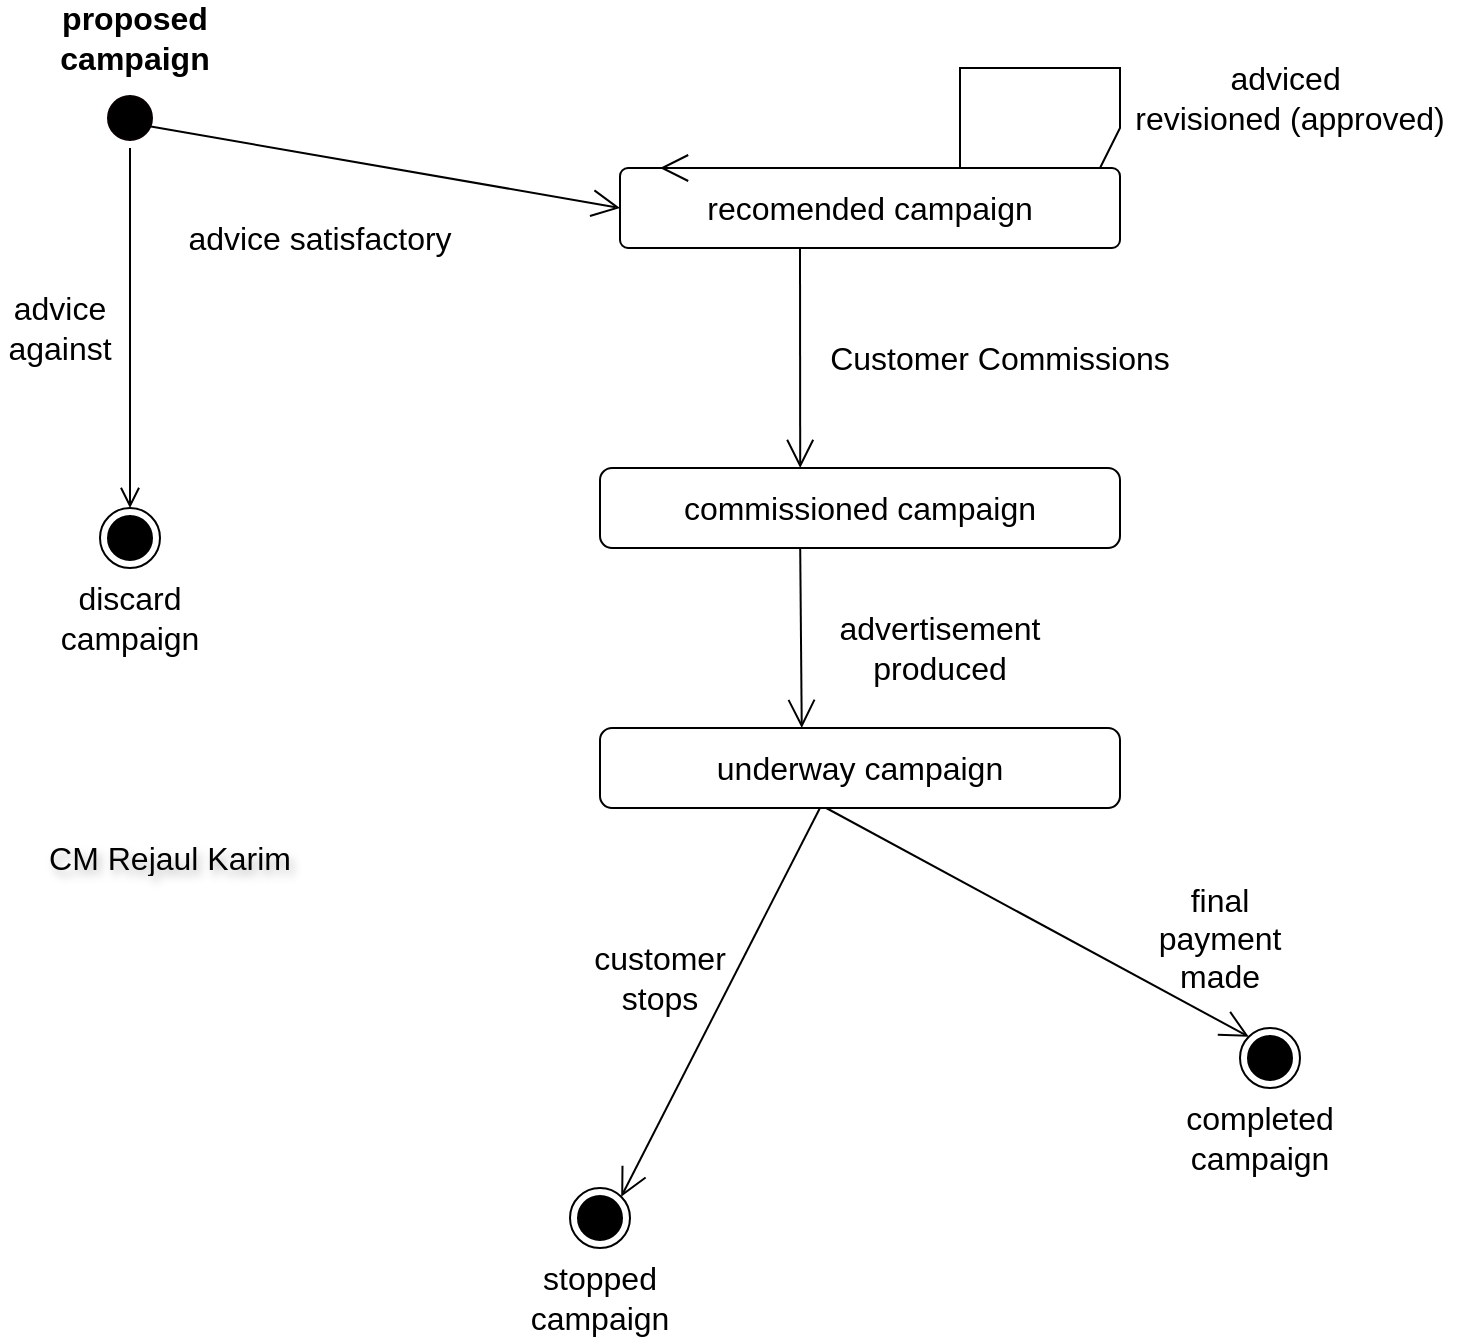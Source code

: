 <mxfile version="27.1.6">
  <diagram name="Page-1" id="UafgdEo3KziPEVlHOdzF">
    <mxGraphModel dx="872" dy="473" grid="1" gridSize="10" guides="1" tooltips="1" connect="1" arrows="1" fold="1" page="1" pageScale="1" pageWidth="850" pageHeight="1100" math="0" shadow="0">
      <root>
        <mxCell id="0" />
        <mxCell id="1" parent="0" />
        <mxCell id="FjqU9u2I_X9mPU7Ro-O5-1" value="" style="ellipse;html=1;shape=startState;fillColor=#000000;strokeColor=#090000;fontSize=16;" parent="1" vertex="1">
          <mxGeometry x="130" y="280" width="30" height="30" as="geometry" />
        </mxCell>
        <mxCell id="FjqU9u2I_X9mPU7Ro-O5-2" value="" style="edgeStyle=orthogonalEdgeStyle;html=1;verticalAlign=bottom;endArrow=open;endSize=8;strokeColor=#000000;rounded=0;fontSize=16;" parent="1" source="FjqU9u2I_X9mPU7Ro-O5-1" edge="1">
          <mxGeometry relative="1" as="geometry">
            <mxPoint x="145" y="490" as="targetPoint" />
          </mxGeometry>
        </mxCell>
        <mxCell id="FjqU9u2I_X9mPU7Ro-O5-3" value="" style="ellipse;html=1;shape=endState;fillColor=#000000;strokeColor=#000000;fontSize=16;" parent="1" vertex="1">
          <mxGeometry x="130" y="490" width="30" height="30" as="geometry" />
        </mxCell>
        <mxCell id="FjqU9u2I_X9mPU7Ro-O5-11" value="discard campaign" style="text;html=1;align=center;verticalAlign=middle;whiteSpace=wrap;rounded=0;fontSize=16;" parent="1" vertex="1">
          <mxGeometry x="115" y="530" width="60" height="30" as="geometry" />
        </mxCell>
        <mxCell id="FjqU9u2I_X9mPU7Ro-O5-12" value="proposed campaign" style="text;html=1;align=center;verticalAlign=middle;whiteSpace=wrap;rounded=0;fontStyle=1;fontSize=16;" parent="1" vertex="1">
          <mxGeometry x="85" y="240" width="125" height="30" as="geometry" />
        </mxCell>
        <mxCell id="FjqU9u2I_X9mPU7Ro-O5-13" value="advice against" style="text;html=1;align=center;verticalAlign=middle;whiteSpace=wrap;rounded=0;fontSize=16;" parent="1" vertex="1">
          <mxGeometry x="80" y="360" width="60" height="80" as="geometry" />
        </mxCell>
        <mxCell id="FjqU9u2I_X9mPU7Ro-O5-14" value="advice satisfactory" style="text;html=1;align=center;verticalAlign=middle;whiteSpace=wrap;rounded=0;fontSize=16;" parent="1" vertex="1">
          <mxGeometry x="170" y="340" width="140" height="30" as="geometry" />
        </mxCell>
        <mxCell id="FjqU9u2I_X9mPU7Ro-O5-16" value="underway campaign" style="rounded=1;whiteSpace=wrap;html=1;fontSize=16;" parent="1" vertex="1">
          <mxGeometry x="380" y="600" width="260" height="40" as="geometry" />
        </mxCell>
        <mxCell id="FjqU9u2I_X9mPU7Ro-O5-19" value="Customer Commissions" style="text;html=1;align=center;verticalAlign=middle;whiteSpace=wrap;rounded=0;fontSize=16;" parent="1" vertex="1">
          <mxGeometry x="480" y="400" width="200" height="30" as="geometry" />
        </mxCell>
        <mxCell id="FjqU9u2I_X9mPU7Ro-O5-20" value="advertisement produced" style="text;html=1;align=center;verticalAlign=middle;whiteSpace=wrap;rounded=0;fontSize=16;" parent="1" vertex="1">
          <mxGeometry x="490" y="540" width="120" height="40" as="geometry" />
        </mxCell>
        <mxCell id="FjqU9u2I_X9mPU7Ro-O5-25" value="" style="group;fontSize=16;" parent="1" vertex="1" connectable="0">
          <mxGeometry x="365" y="830" width="30" height="30" as="geometry" />
        </mxCell>
        <mxCell id="FjqU9u2I_X9mPU7Ro-O5-21" value="" style="endArrow=open;endFill=1;endSize=12;html=1;rounded=0;entryX=1;entryY=0;entryDx=0;entryDy=0;exitX=0.423;exitY=1;exitDx=0;exitDy=0;exitPerimeter=0;fontSize=16;" parent="FjqU9u2I_X9mPU7Ro-O5-25" source="FjqU9u2I_X9mPU7Ro-O5-16" target="FjqU9u2I_X9mPU7Ro-O5-22" edge="1">
          <mxGeometry width="160" relative="1" as="geometry">
            <mxPoint x="132" y="-80" as="sourcePoint" />
            <mxPoint x="20" y="10" as="targetPoint" />
          </mxGeometry>
        </mxCell>
        <mxCell id="FjqU9u2I_X9mPU7Ro-O5-22" value="" style="ellipse;html=1;shape=endState;fillColor=#000000;strokeColor=#000000;fontSize=16;" parent="FjqU9u2I_X9mPU7Ro-O5-25" vertex="1">
          <mxGeometry width="30" height="30" as="geometry" />
        </mxCell>
        <mxCell id="FjqU9u2I_X9mPU7Ro-O5-26" value="" style="group;fontSize=16;" parent="1" vertex="1" connectable="0">
          <mxGeometry x="700" y="750" width="30" height="30" as="geometry" />
        </mxCell>
        <mxCell id="FjqU9u2I_X9mPU7Ro-O5-23" value="" style="ellipse;html=1;shape=endState;fillColor=#000000;strokeColor=#000000;fontSize=16;" parent="FjqU9u2I_X9mPU7Ro-O5-26" vertex="1">
          <mxGeometry width="30" height="30" as="geometry" />
        </mxCell>
        <mxCell id="FjqU9u2I_X9mPU7Ro-O5-24" value="" style="endArrow=open;endFill=1;endSize=12;html=1;rounded=0;exitX=0.435;exitY=1;exitDx=0;exitDy=0;exitPerimeter=0;entryX=0;entryY=0;entryDx=0;entryDy=0;fontSize=16;" parent="FjqU9u2I_X9mPU7Ro-O5-26" source="FjqU9u2I_X9mPU7Ro-O5-16" target="FjqU9u2I_X9mPU7Ro-O5-23" edge="1">
          <mxGeometry width="160" relative="1" as="geometry">
            <mxPoint x="-70" y="-80" as="sourcePoint" />
            <mxPoint x="90" y="-80" as="targetPoint" />
          </mxGeometry>
        </mxCell>
        <mxCell id="FjqU9u2I_X9mPU7Ro-O5-27" value="completed campaign" style="text;html=1;align=center;verticalAlign=middle;whiteSpace=wrap;rounded=0;fontSize=16;" parent="1" vertex="1">
          <mxGeometry x="680" y="790" width="60" height="30" as="geometry" />
        </mxCell>
        <mxCell id="FjqU9u2I_X9mPU7Ro-O5-28" value="stopped campaign" style="text;html=1;align=center;verticalAlign=middle;whiteSpace=wrap;rounded=0;fontSize=16;" parent="1" vertex="1">
          <mxGeometry x="350" y="870" width="60" height="30" as="geometry" />
        </mxCell>
        <mxCell id="FjqU9u2I_X9mPU7Ro-O5-29" value="final payment made" style="text;html=1;align=center;verticalAlign=middle;whiteSpace=wrap;rounded=0;fontSize=16;" parent="1" vertex="1">
          <mxGeometry x="660" y="690" width="60" height="30" as="geometry" />
        </mxCell>
        <mxCell id="FjqU9u2I_X9mPU7Ro-O5-30" value="customer stops" style="text;html=1;align=center;verticalAlign=middle;whiteSpace=wrap;rounded=0;fontSize=16;" parent="1" vertex="1">
          <mxGeometry x="380" y="710" width="60" height="30" as="geometry" />
        </mxCell>
        <mxCell id="FjqU9u2I_X9mPU7Ro-O5-31" value="" style="endArrow=open;endFill=1;endSize=12;html=1;rounded=0;entryX=0;entryY=0.5;entryDx=0;entryDy=0;exitX=0.8;exitY=0.633;exitDx=0;exitDy=0;exitPerimeter=0;fontSize=16;" parent="1" source="FjqU9u2I_X9mPU7Ro-O5-1" target="FjqU9u2I_X9mPU7Ro-O5-5" edge="1">
          <mxGeometry width="160" relative="1" as="geometry">
            <mxPoint x="200" y="320" as="sourcePoint" />
            <mxPoint x="350" y="300" as="targetPoint" />
          </mxGeometry>
        </mxCell>
        <mxCell id="FjqU9u2I_X9mPU7Ro-O5-32" value="adviced&amp;nbsp;&lt;div&gt;revisioned (approved)&lt;/div&gt;" style="text;html=1;align=center;verticalAlign=middle;whiteSpace=wrap;rounded=0;fontSize=16;" parent="1" vertex="1">
          <mxGeometry x="640" y="270" width="170" height="30" as="geometry" />
        </mxCell>
        <mxCell id="FjqU9u2I_X9mPU7Ro-O5-33" value="" style="group" parent="1" vertex="1" connectable="0">
          <mxGeometry x="390" y="320" width="250" height="40" as="geometry" />
        </mxCell>
        <mxCell id="FjqU9u2I_X9mPU7Ro-O5-10" value="" style="group;fontSize=16;" parent="FjqU9u2I_X9mPU7Ro-O5-33" vertex="1" connectable="0">
          <mxGeometry width="250" height="40" as="geometry" />
        </mxCell>
        <mxCell id="FjqU9u2I_X9mPU7Ro-O5-5" value="recomended campaign" style="rounded=1;arcSize=10;whiteSpace=wrap;html=1;align=center;fontSize=16;" parent="FjqU9u2I_X9mPU7Ro-O5-10" vertex="1">
          <mxGeometry width="250" height="40" as="geometry" />
        </mxCell>
        <mxCell id="FjqU9u2I_X9mPU7Ro-O5-9" value="" style="endArrow=open;endSize=12;dashed=1;html=1;rounded=0;exitX=0.83;exitY=0;exitDx=0;exitDy=0;exitPerimeter=0;fontSize=16;" parent="FjqU9u2I_X9mPU7Ro-O5-10" source="FjqU9u2I_X9mPU7Ro-O5-5" edge="1">
          <mxGeometry width="160" relative="1" as="geometry">
            <mxPoint x="-20" y="110" as="sourcePoint" />
            <mxPoint x="20" as="targetPoint" />
          </mxGeometry>
        </mxCell>
        <mxCell id="FjqU9u2I_X9mPU7Ro-O5-34" value="" style="group" parent="1" vertex="1" connectable="0">
          <mxGeometry x="380" y="470" width="260" height="40" as="geometry" />
        </mxCell>
        <mxCell id="FjqU9u2I_X9mPU7Ro-O5-15" value="commissioned campaign" style="rounded=1;whiteSpace=wrap;html=1;fontSize=16;" parent="FjqU9u2I_X9mPU7Ro-O5-34" vertex="1">
          <mxGeometry width="260" height="40" as="geometry" />
        </mxCell>
        <mxCell id="FjqU9u2I_X9mPU7Ro-O5-18" value="" style="endArrow=open;endFill=1;endSize=12;html=1;rounded=0;exitX=0.385;exitY=1;exitDx=0;exitDy=0;exitPerimeter=0;entryX=0.388;entryY=0;entryDx=0;entryDy=0;entryPerimeter=0;fontSize=16;" parent="FjqU9u2I_X9mPU7Ro-O5-34" source="FjqU9u2I_X9mPU7Ro-O5-15" target="FjqU9u2I_X9mPU7Ro-O5-16" edge="1">
          <mxGeometry width="160" relative="1" as="geometry">
            <mxPoint x="100" y="80" as="sourcePoint" />
            <mxPoint x="100" y="120" as="targetPoint" />
          </mxGeometry>
        </mxCell>
        <mxCell id="FjqU9u2I_X9mPU7Ro-O5-17" value="" style="endArrow=open;endFill=1;endSize=12;html=1;rounded=0;entryX=0.385;entryY=0;entryDx=0;entryDy=0;entryPerimeter=0;fontSize=16;" parent="1" target="FjqU9u2I_X9mPU7Ro-O5-15" edge="1">
          <mxGeometry width="160" relative="1" as="geometry">
            <mxPoint x="480" y="360" as="sourcePoint" />
            <mxPoint x="510" y="660" as="targetPoint" />
          </mxGeometry>
        </mxCell>
        <mxCell id="FjqU9u2I_X9mPU7Ro-O5-39" value="" style="endArrow=none;html=1;rounded=0;" parent="1" edge="1">
          <mxGeometry width="50" height="50" relative="1" as="geometry">
            <mxPoint x="560" y="320" as="sourcePoint" />
            <mxPoint x="630" y="320" as="targetPoint" />
            <Array as="points">
              <mxPoint x="560" y="270" />
              <mxPoint x="640" y="270" />
              <mxPoint x="640" y="300" />
            </Array>
          </mxGeometry>
        </mxCell>
        <mxCell id="FjqU9u2I_X9mPU7Ro-O5-41" value="CM Rejaul Karim" style="text;html=1;align=center;verticalAlign=middle;whiteSpace=wrap;rounded=0;fontSize=16;textShadow=1;" parent="1" vertex="1">
          <mxGeometry x="100" y="650" width="130" height="30" as="geometry" />
        </mxCell>
      </root>
    </mxGraphModel>
  </diagram>
</mxfile>

